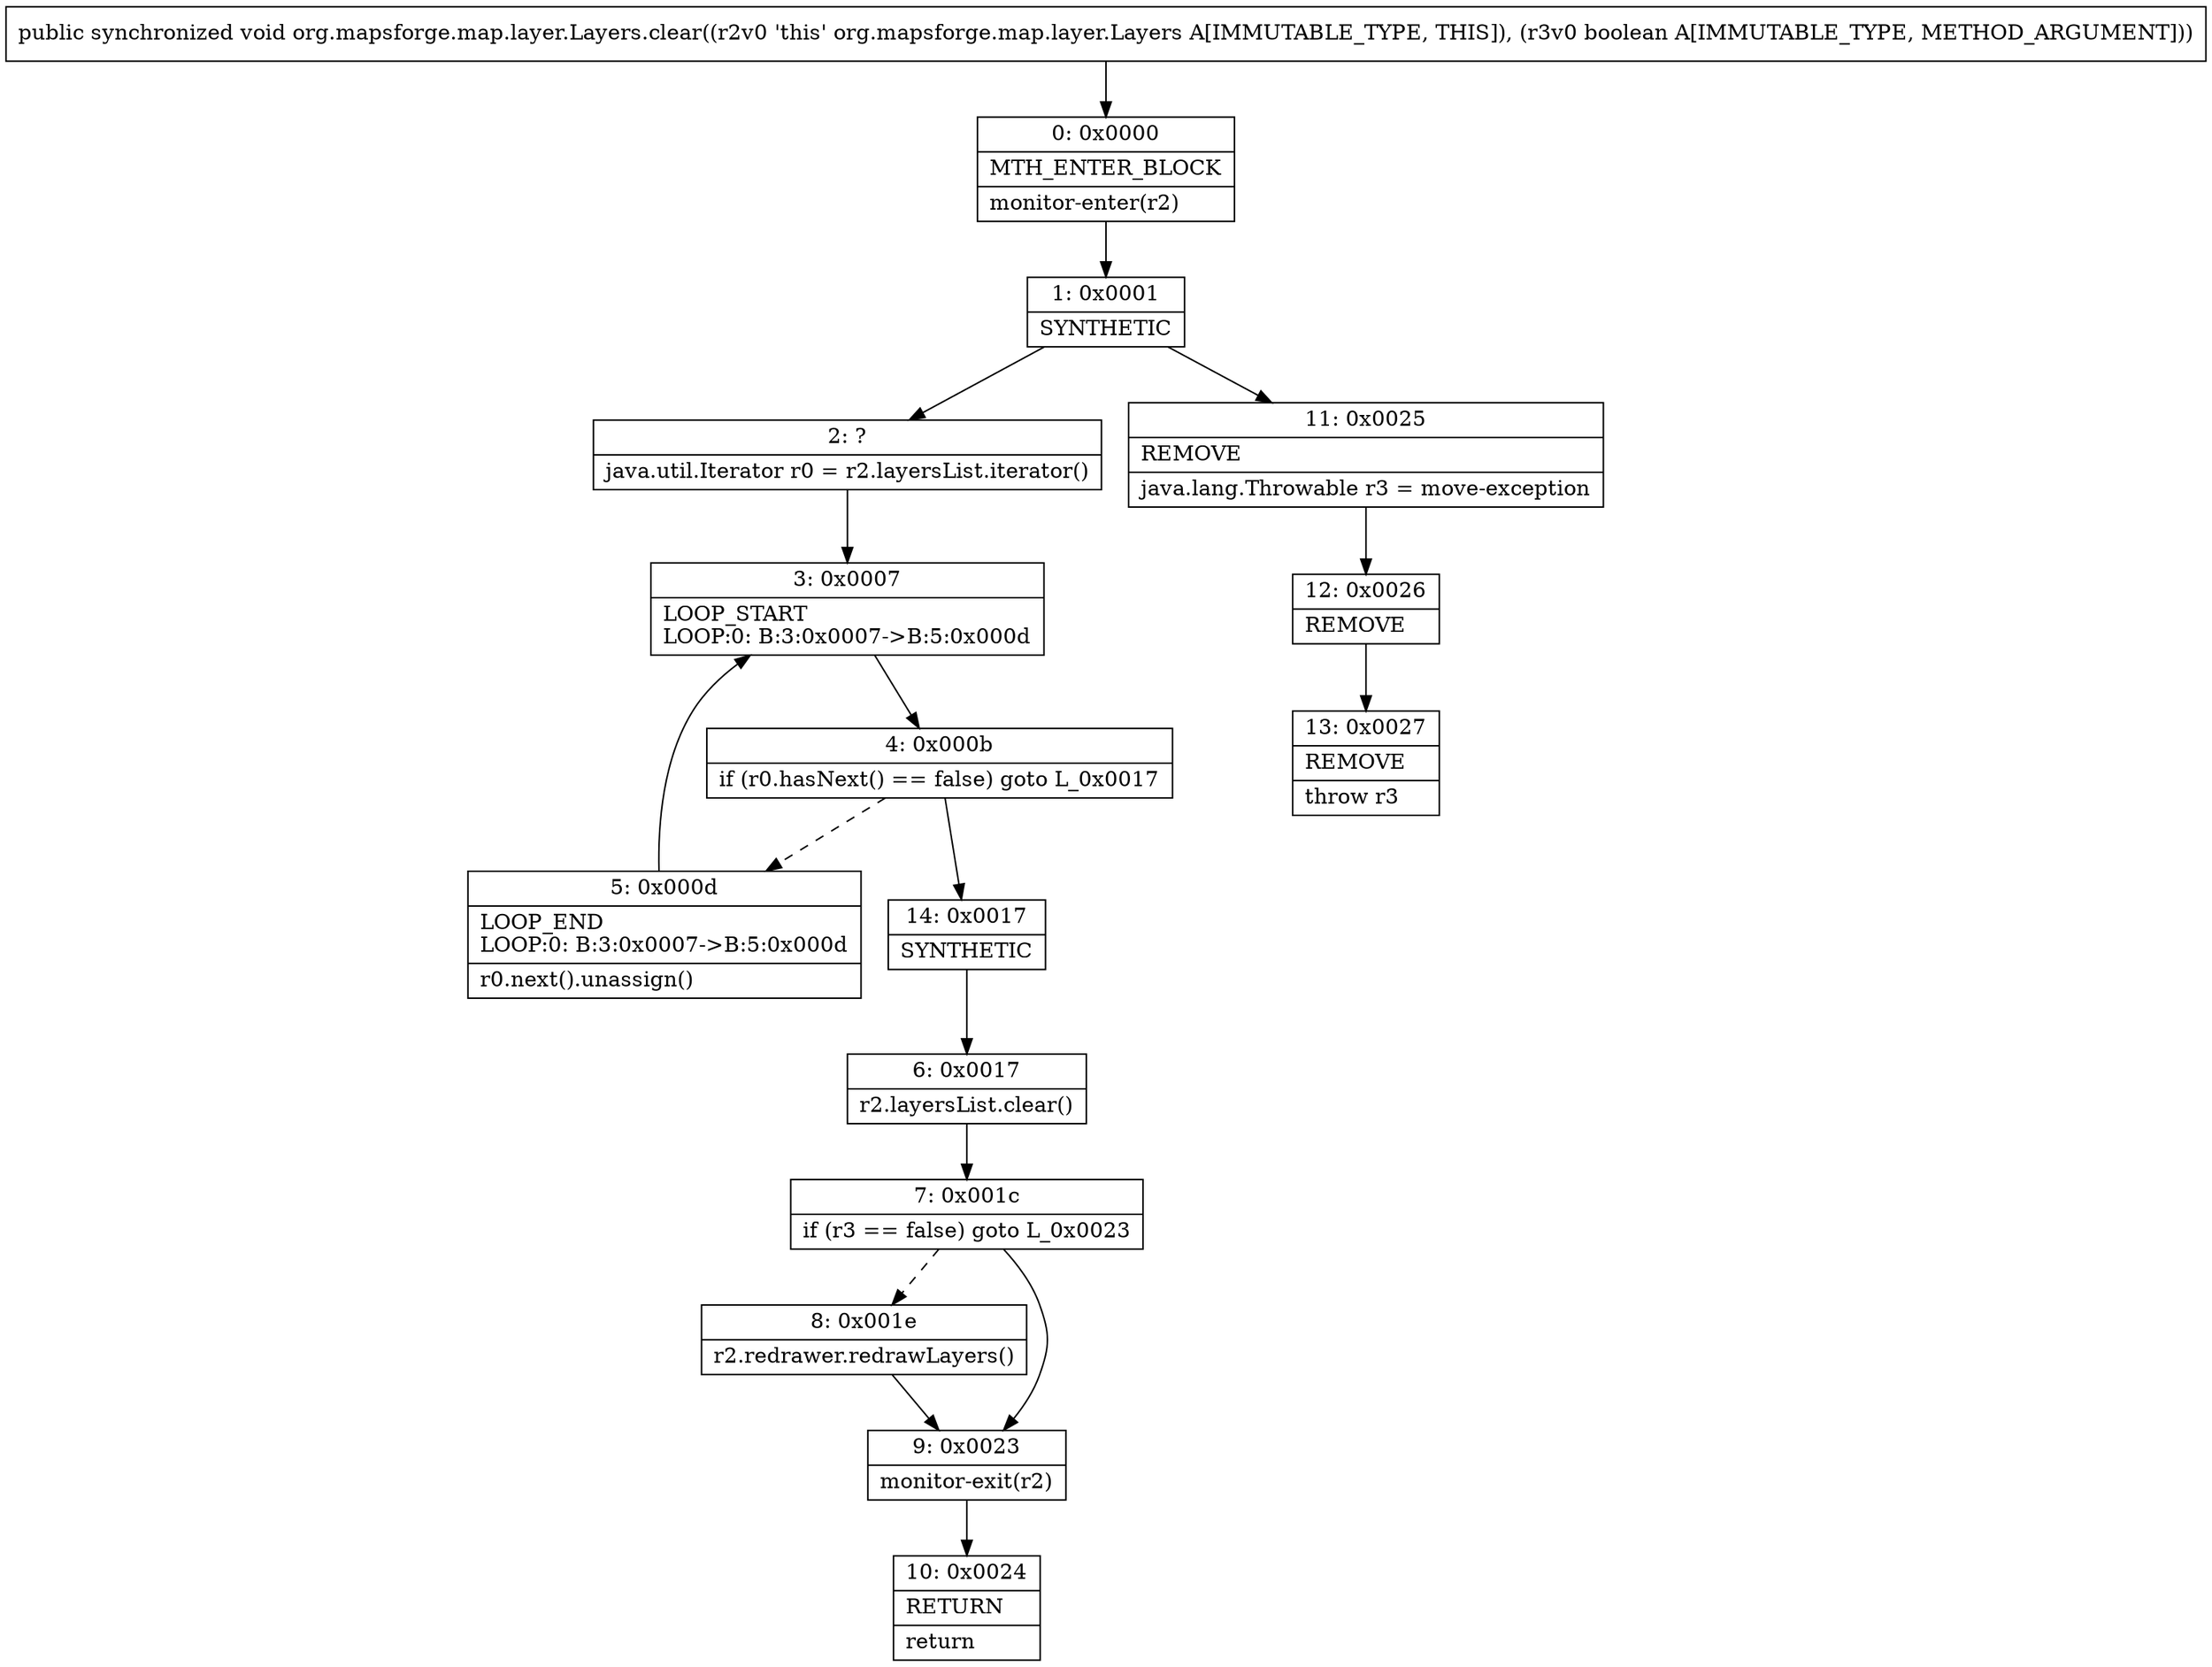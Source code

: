 digraph "CFG fororg.mapsforge.map.layer.Layers.clear(Z)V" {
Node_0 [shape=record,label="{0\:\ 0x0000|MTH_ENTER_BLOCK\l|monitor\-enter(r2)\l}"];
Node_1 [shape=record,label="{1\:\ 0x0001|SYNTHETIC\l}"];
Node_2 [shape=record,label="{2\:\ ?|java.util.Iterator r0 = r2.layersList.iterator()\l}"];
Node_3 [shape=record,label="{3\:\ 0x0007|LOOP_START\lLOOP:0: B:3:0x0007\-\>B:5:0x000d\l}"];
Node_4 [shape=record,label="{4\:\ 0x000b|if (r0.hasNext() == false) goto L_0x0017\l}"];
Node_5 [shape=record,label="{5\:\ 0x000d|LOOP_END\lLOOP:0: B:3:0x0007\-\>B:5:0x000d\l|r0.next().unassign()\l}"];
Node_6 [shape=record,label="{6\:\ 0x0017|r2.layersList.clear()\l}"];
Node_7 [shape=record,label="{7\:\ 0x001c|if (r3 == false) goto L_0x0023\l}"];
Node_8 [shape=record,label="{8\:\ 0x001e|r2.redrawer.redrawLayers()\l}"];
Node_9 [shape=record,label="{9\:\ 0x0023|monitor\-exit(r2)\l}"];
Node_10 [shape=record,label="{10\:\ 0x0024|RETURN\l|return\l}"];
Node_11 [shape=record,label="{11\:\ 0x0025|REMOVE\l|java.lang.Throwable r3 = move\-exception\l}"];
Node_12 [shape=record,label="{12\:\ 0x0026|REMOVE\l}"];
Node_13 [shape=record,label="{13\:\ 0x0027|REMOVE\l|throw r3\l}"];
Node_14 [shape=record,label="{14\:\ 0x0017|SYNTHETIC\l}"];
MethodNode[shape=record,label="{public synchronized void org.mapsforge.map.layer.Layers.clear((r2v0 'this' org.mapsforge.map.layer.Layers A[IMMUTABLE_TYPE, THIS]), (r3v0 boolean A[IMMUTABLE_TYPE, METHOD_ARGUMENT])) }"];
MethodNode -> Node_0;
Node_0 -> Node_1;
Node_1 -> Node_2;
Node_1 -> Node_11;
Node_2 -> Node_3;
Node_3 -> Node_4;
Node_4 -> Node_5[style=dashed];
Node_4 -> Node_14;
Node_5 -> Node_3;
Node_6 -> Node_7;
Node_7 -> Node_8[style=dashed];
Node_7 -> Node_9;
Node_8 -> Node_9;
Node_9 -> Node_10;
Node_11 -> Node_12;
Node_12 -> Node_13;
Node_14 -> Node_6;
}

